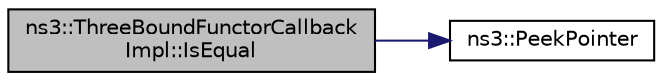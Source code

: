 digraph "ns3::ThreeBoundFunctorCallbackImpl::IsEqual"
{
 // LATEX_PDF_SIZE
  edge [fontname="Helvetica",fontsize="10",labelfontname="Helvetica",labelfontsize="10"];
  node [fontname="Helvetica",fontsize="10",shape=record];
  rankdir="LR";
  Node1 [label="ns3::ThreeBoundFunctorCallback\lImpl::IsEqual",height=0.2,width=0.4,color="black", fillcolor="grey75", style="filled", fontcolor="black",tooltip="Equality test."];
  Node1 -> Node2 [color="midnightblue",fontsize="10",style="solid",fontname="Helvetica"];
  Node2 [label="ns3::PeekPointer",height=0.2,width=0.4,color="black", fillcolor="white", style="filled",URL="$namespacens3.html#af2a7557fe9afdd98d8f6f8f6e412cf5a",tooltip=" "];
}
